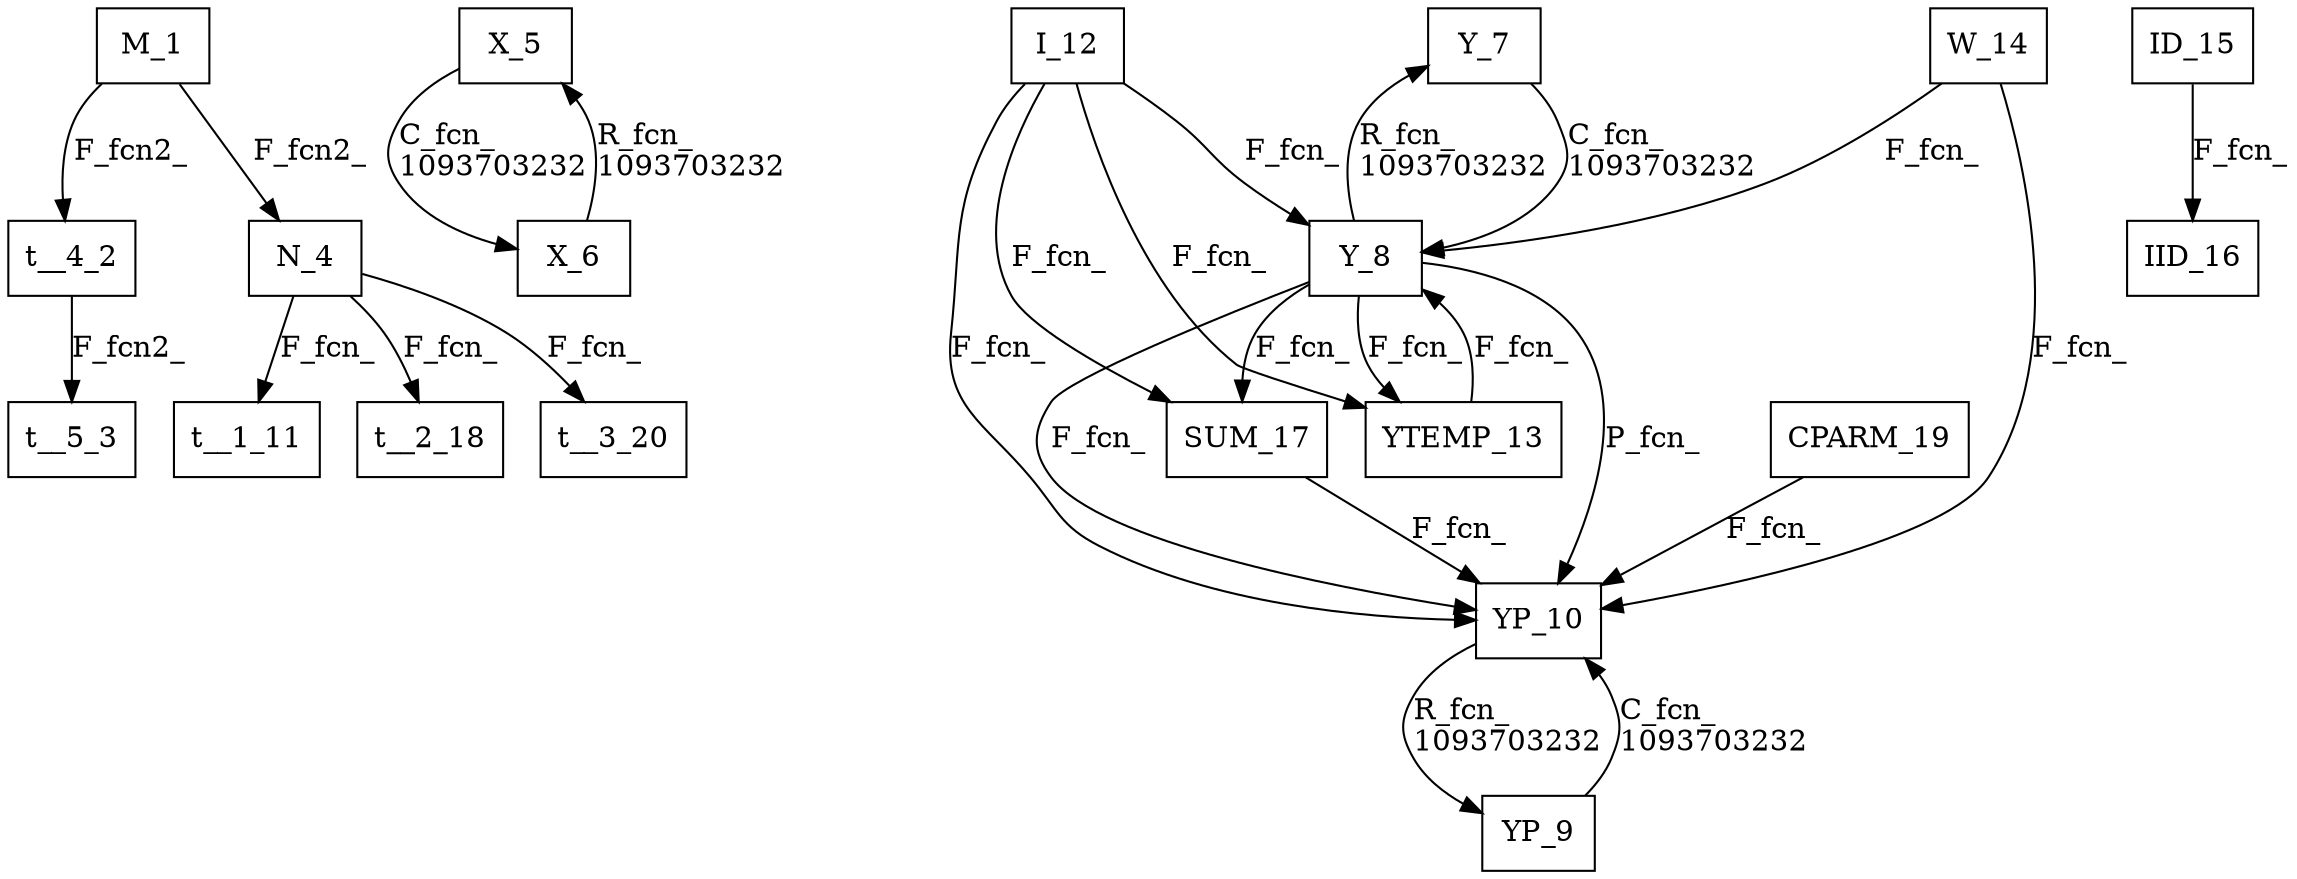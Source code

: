 digraph OA_DUG {
node [shape=rectangle];
M_1->t__4_2[label="F_fcn2_"];
t__4_2->t__5_3[label="F_fcn2_"];
M_1->N_4[label="F_fcn2_"];
X_5->X_6[label="C_fcn_\l1093703232"];
X_6->X_5[label="R_fcn_\l1093703232"];
Y_7->Y_8[label="C_fcn_\l1093703232"];
Y_8->Y_7[label="R_fcn_\l1093703232"];
YP_9->YP_10[label="C_fcn_\l1093703232"];
YP_10->YP_9[label="R_fcn_\l1093703232"];
N_4->t__1_11[label="F_fcn_"];
Y_8->YTEMP_13[label="F_fcn_"];
I_12->YTEMP_13[label="F_fcn_"];
W_14->Y_8[label="F_fcn_"];
I_12->Y_8[label="F_fcn_"];
ID_15->IID_16[label="F_fcn_"];
Y_8->YP_10[label="F_fcn_"];
Y_8->SUM_17[label="F_fcn_"];
N_4->t__2_18[label="F_fcn_"];
CPARM_19->YP_10[label="F_fcn_"];
I_12->YP_10[label="F_fcn_"];
SUM_17->YP_10[label="F_fcn_"];
I_12->SUM_17[label="F_fcn_"];
N_4->t__3_20[label="F_fcn_"];
W_14->YP_10[label="F_fcn_"];
YTEMP_13->Y_8[label="F_fcn_"];
Y_8->YP_10[label="P_fcn_"];
}
